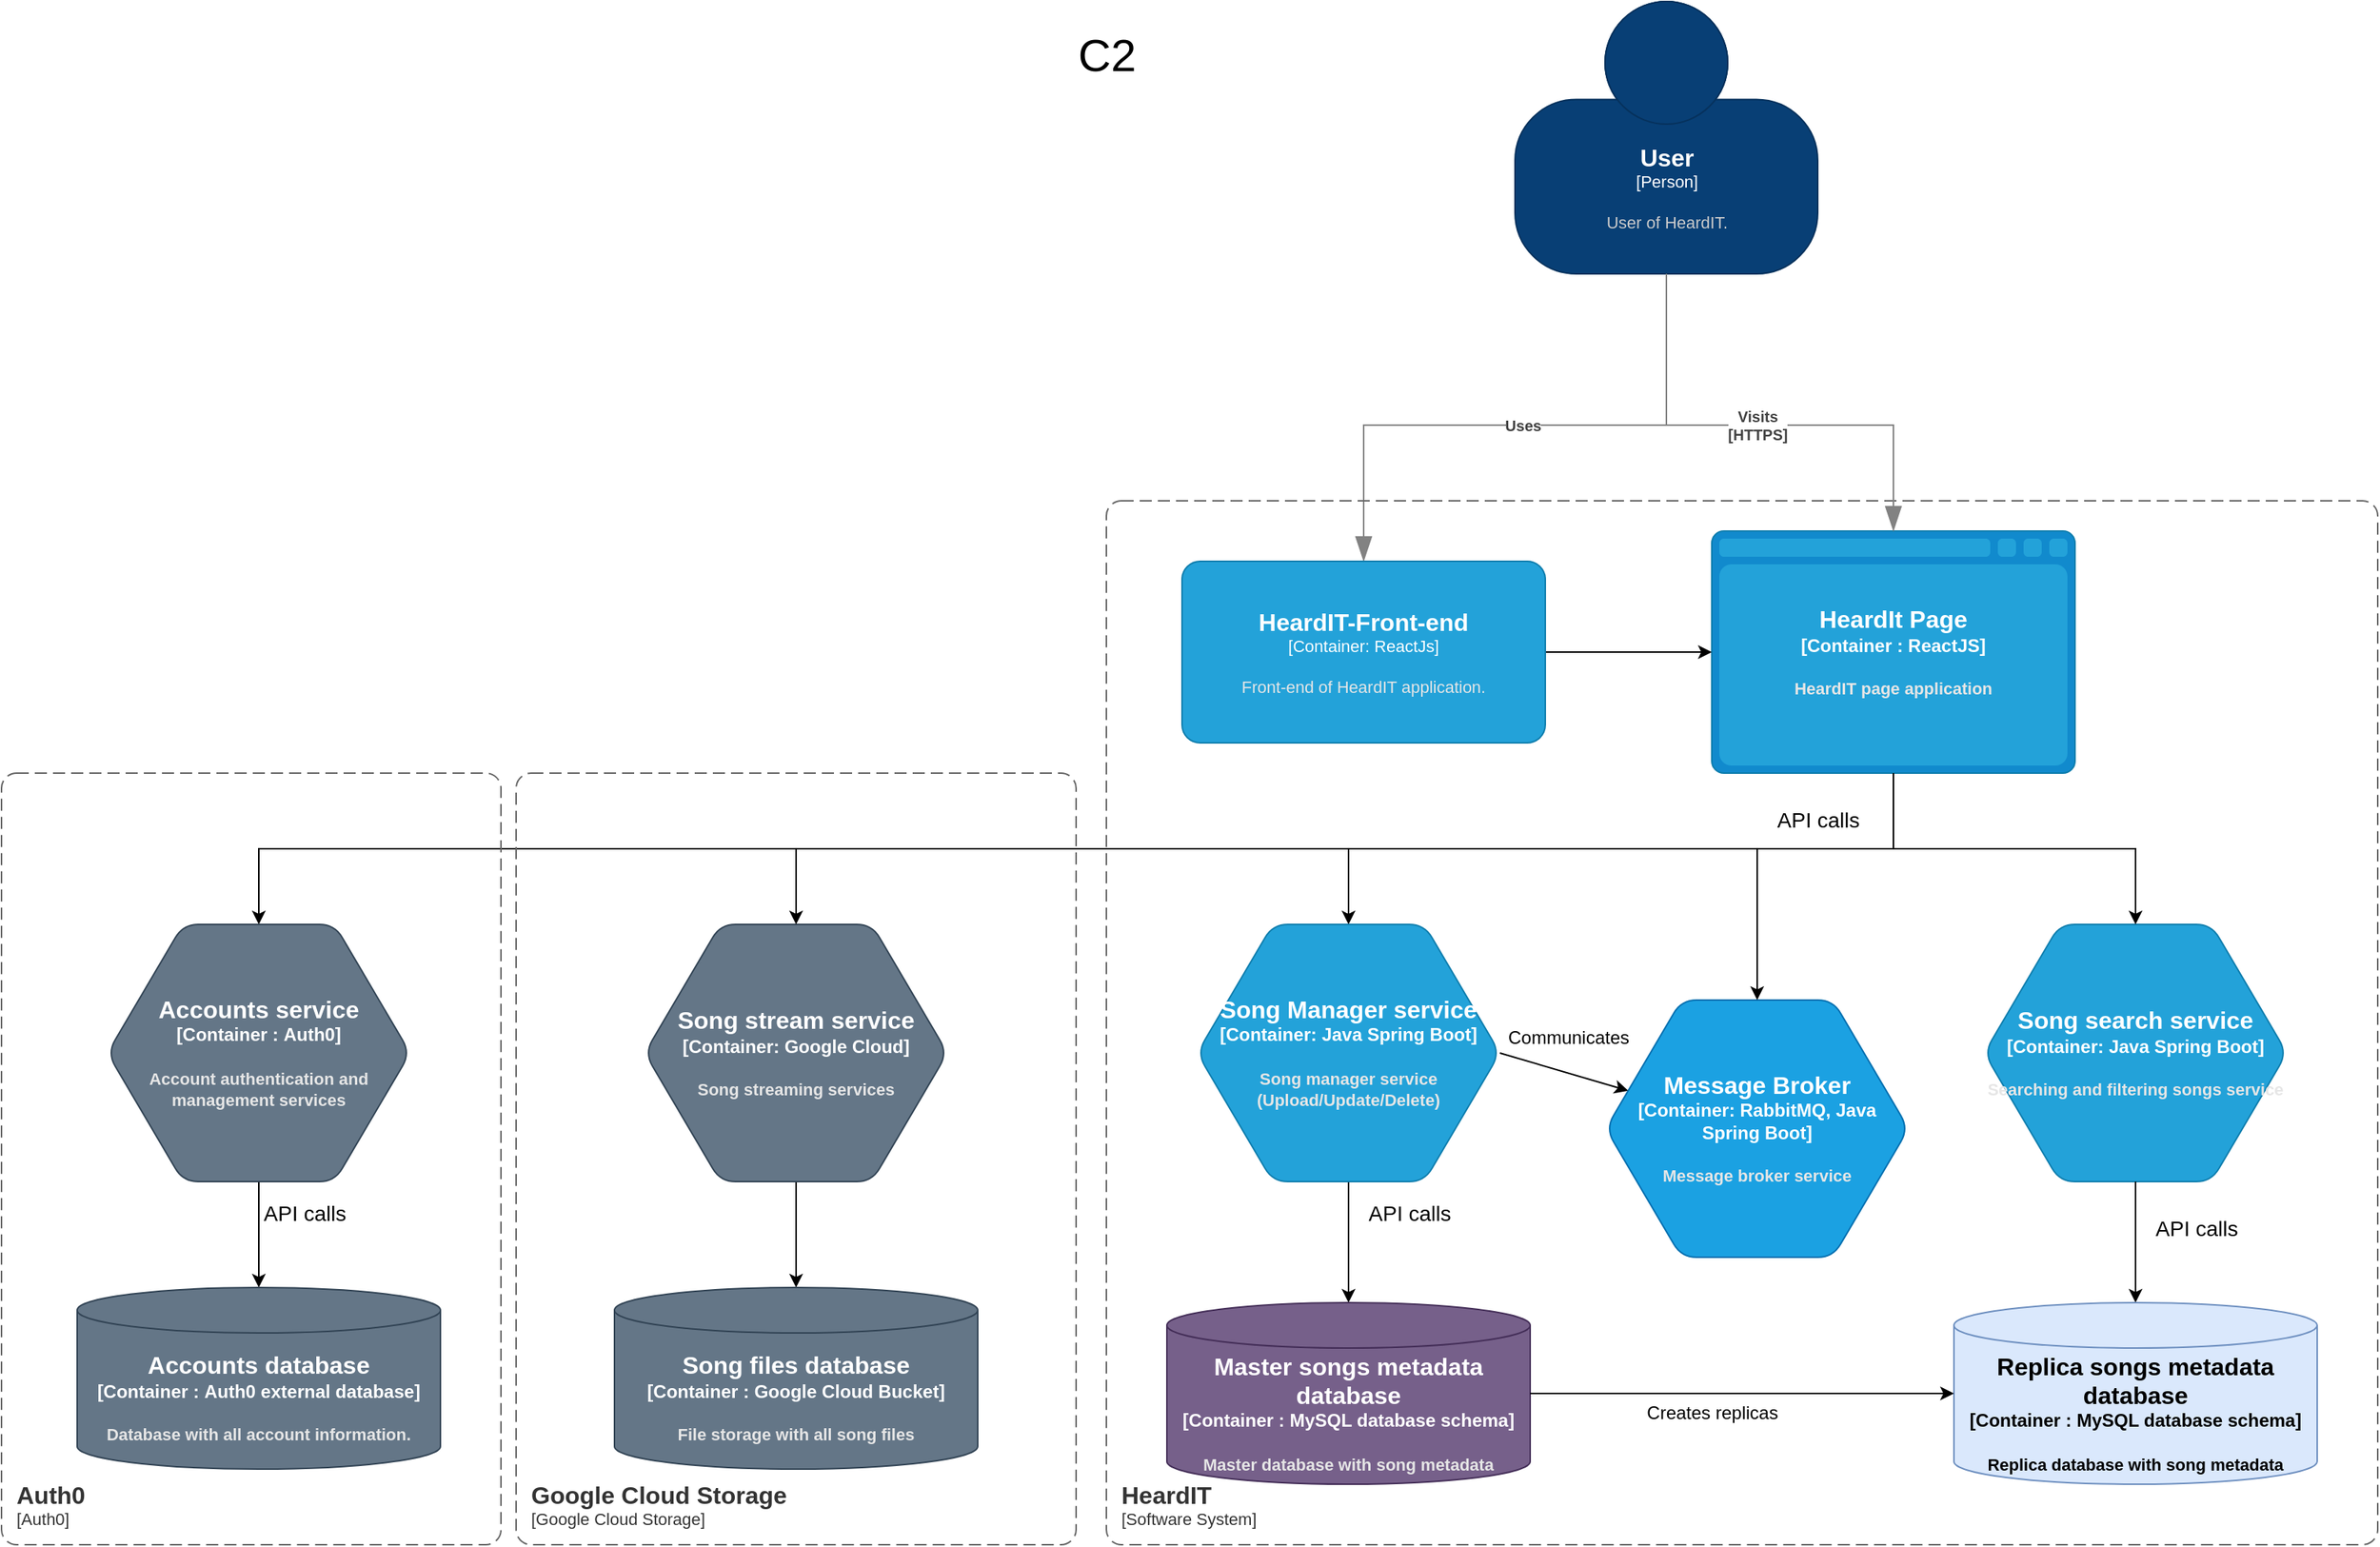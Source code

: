 <mxfile version="24.5.2" type="device">
  <diagram name="Page-1" id="vkiUaAgN14vmALCQk3GM">
    <mxGraphModel dx="2045" dy="1752" grid="1" gridSize="10" guides="1" tooltips="1" connect="1" arrows="1" fold="1" page="1" pageScale="1" pageWidth="850" pageHeight="1100" math="0" shadow="0">
      <root>
        <mxCell id="0" />
        <mxCell id="1" parent="0" />
        <object placeholders="1" c4Name="User" c4Type="Person" c4Description="User of HeardIT." label="&lt;font style=&quot;font-size: 16px&quot;&gt;&lt;b&gt;%c4Name%&lt;/b&gt;&lt;/font&gt;&lt;div&gt;[%c4Type%]&lt;/div&gt;&lt;br&gt;&lt;div&gt;&lt;font style=&quot;font-size: 11px&quot;&gt;&lt;font color=&quot;#cccccc&quot;&gt;%c4Description%&lt;/font&gt;&lt;/div&gt;" id="4bejUpxtR0pQKGuRMTja-1">
          <mxCell style="html=1;fontSize=11;dashed=0;whitespace=wrap;fillColor=#083F75;strokeColor=#06315C;fontColor=#ffffff;shape=mxgraph.c4.person2;align=center;metaEdit=1;points=[[0.5,0,0],[1,0.5,0],[1,0.75,0],[0.75,1,0],[0.5,1,0],[0.25,1,0],[0,0.75,0],[0,0.5,0]];resizable=0;" vertex="1" parent="1">
            <mxGeometry x="370" y="-120" width="200" height="180" as="geometry" />
          </mxCell>
        </object>
        <object placeholders="1" c4Type="Relationship" c4Description="Uses" label="&lt;div style=&quot;text-align: left&quot;&gt;&lt;div style=&quot;text-align: center&quot;&gt;&lt;b&gt;%c4Description%&lt;/b&gt;&lt;/div&gt;" id="4bejUpxtR0pQKGuRMTja-2">
          <mxCell style="endArrow=blockThin;html=1;fontSize=10;fontColor=#404040;strokeWidth=1;endFill=1;strokeColor=#828282;elbow=vertical;metaEdit=1;endSize=14;startSize=14;jumpStyle=arc;jumpSize=16;rounded=0;edgeStyle=orthogonalEdgeStyle;exitX=0.5;exitY=1;exitDx=0;exitDy=0;exitPerimeter=0;entryX=0.5;entryY=0;entryDx=0;entryDy=0;entryPerimeter=0;" edge="1" source="4bejUpxtR0pQKGuRMTja-1" target="4bejUpxtR0pQKGuRMTja-9" parent="1">
            <mxGeometry width="240" relative="1" as="geometry">
              <mxPoint x="210" y="195" as="sourcePoint" />
              <mxPoint x="335" y="200" as="targetPoint" />
              <Array as="points">
                <mxPoint x="470" y="160" />
                <mxPoint x="270" y="160" />
              </Array>
            </mxGeometry>
          </mxCell>
        </object>
        <mxCell id="4bejUpxtR0pQKGuRMTja-3" value="C2" style="text;html=1;align=center;verticalAlign=middle;resizable=0;points=[];autosize=1;strokeColor=none;fillColor=none;fontSize=30;" vertex="1" parent="1">
          <mxGeometry x="70" y="-110" width="60" height="50" as="geometry" />
        </mxCell>
        <object placeholders="1" c4Name="HeardIT" c4Type="SystemScopeBoundary" c4Application="Software System" label="&lt;font style=&quot;font-size: 16px&quot;&gt;&lt;b&gt;&lt;div style=&quot;text-align: left&quot;&gt;%c4Name%&lt;/div&gt;&lt;/b&gt;&lt;/font&gt;&lt;div style=&quot;text-align: left&quot;&gt;[%c4Application%]&lt;/div&gt;" id="4bejUpxtR0pQKGuRMTja-4">
          <mxCell style="rounded=1;fontSize=11;whiteSpace=wrap;html=1;dashed=1;arcSize=20;fillColor=none;strokeColor=#666666;fontColor=#333333;labelBackgroundColor=none;align=left;verticalAlign=bottom;labelBorderColor=none;spacingTop=0;spacing=10;dashPattern=8 4;metaEdit=1;rotatable=0;perimeter=rectanglePerimeter;noLabel=0;labelPadding=0;allowArrows=0;connectable=0;expand=0;recursiveResize=0;editable=1;pointerEvents=0;absoluteArcSize=1;points=[[0.25,0,0],[0.5,0,0],[0.75,0,0],[1,0.25,0],[1,0.5,0],[1,0.75,0],[0.75,1,0],[0.5,1,0],[0.25,1,0],[0,0.75,0],[0,0.5,0],[0,0.25,0]];" vertex="1" parent="1">
            <mxGeometry x="100" y="210" width="840" height="690" as="geometry" />
          </mxCell>
        </object>
        <mxCell id="4bejUpxtR0pQKGuRMTja-5" style="edgeStyle=orthogonalEdgeStyle;rounded=0;orthogonalLoop=1;jettySize=auto;html=1;exitX=0.5;exitY=1;exitDx=0;exitDy=0;exitPerimeter=0;entryX=0.5;entryY=0;entryDx=0;entryDy=0;entryPerimeter=0;fontSize=30;" edge="1" source="4bejUpxtR0pQKGuRMTja-7" target="4bejUpxtR0pQKGuRMTja-11" parent="1">
          <mxGeometry relative="1" as="geometry" />
        </mxCell>
        <mxCell id="4bejUpxtR0pQKGuRMTja-6" style="edgeStyle=orthogonalEdgeStyle;rounded=0;orthogonalLoop=1;jettySize=auto;html=1;exitX=0.5;exitY=1;exitDx=0;exitDy=0;exitPerimeter=0;entryX=0.5;entryY=0;entryDx=0;entryDy=0;entryPerimeter=0;fontSize=30;" edge="1" source="4bejUpxtR0pQKGuRMTja-7" target="4bejUpxtR0pQKGuRMTja-16" parent="1">
          <mxGeometry relative="1" as="geometry" />
        </mxCell>
        <object placeholders="1" c4Type="HeardIt Page" c4Container="Container " c4Technology="ReactJS" c4Description="HeardIT page application" label="&lt;font style=&quot;font-size: 16px&quot;&gt;&lt;b&gt;%c4Type%&lt;/font&gt;&lt;div&gt;[%c4Container%:&amp;nbsp;%c4Technology%]&lt;/div&gt;&lt;br&gt;&lt;div&gt;&lt;font style=&quot;font-size: 11px&quot;&gt;&lt;font color=&quot;#E6E6E6&quot;&gt;%c4Description%&lt;/font&gt;&lt;/div&gt;" id="4bejUpxtR0pQKGuRMTja-7">
          <mxCell style="shape=mxgraph.c4.webBrowserContainer;whiteSpace=wrap;html=1;boundedLbl=1;rounded=0;labelBackgroundColor=none;fillColor=#118ACD;fontSize=12;fontColor=#ffffff;align=center;strokeColor=#0E7DAD;metaEdit=1;points=[[0.5,0,0],[1,0.25,0],[1,0.5,0],[1,0.75,0],[0.5,1,0],[0,0.75,0],[0,0.5,0],[0,0.25,0]];resizable=0;" vertex="1" parent="1">
            <mxGeometry x="500" y="230" width="240" height="160" as="geometry" />
          </mxCell>
        </object>
        <mxCell id="4bejUpxtR0pQKGuRMTja-8" style="edgeStyle=orthogonalEdgeStyle;rounded=0;orthogonalLoop=1;jettySize=auto;html=1;exitX=1;exitY=0.5;exitDx=0;exitDy=0;exitPerimeter=0;fontSize=30;" edge="1" source="4bejUpxtR0pQKGuRMTja-9" target="4bejUpxtR0pQKGuRMTja-7" parent="1">
          <mxGeometry relative="1" as="geometry" />
        </mxCell>
        <object placeholders="1" c4Name="HeardIT-Front-end" c4Type="Container" c4Technology="ReactJs" c4Description="Front-end of HeardIT application." label="&lt;font style=&quot;font-size: 16px&quot;&gt;&lt;b&gt;%c4Name%&lt;/b&gt;&lt;/font&gt;&lt;div&gt;[%c4Type%: %c4Technology%]&lt;/div&gt;&lt;br&gt;&lt;div&gt;&lt;font style=&quot;font-size: 11px&quot;&gt;&lt;font color=&quot;#E6E6E6&quot;&gt;%c4Description%&lt;/font&gt;&lt;/div&gt;" id="4bejUpxtR0pQKGuRMTja-9">
          <mxCell style="rounded=1;whiteSpace=wrap;html=1;fontSize=11;labelBackgroundColor=none;fillColor=#23A2D9;fontColor=#ffffff;align=center;arcSize=10;strokeColor=#0E7DAD;metaEdit=1;resizable=0;points=[[0.25,0,0],[0.5,0,0],[0.75,0,0],[1,0.25,0],[1,0.5,0],[1,0.75,0],[0.75,1,0],[0.5,1,0],[0.25,1,0],[0,0.75,0],[0,0.5,0],[0,0.25,0]];" vertex="1" parent="1">
            <mxGeometry x="150" y="250" width="240" height="120" as="geometry" />
          </mxCell>
        </object>
        <mxCell id="4bejUpxtR0pQKGuRMTja-10" style="edgeStyle=orthogonalEdgeStyle;rounded=0;orthogonalLoop=1;jettySize=auto;html=1;exitX=0.5;exitY=1;exitDx=0;exitDy=0;exitPerimeter=0;entryX=0.5;entryY=0;entryDx=0;entryDy=0;entryPerimeter=0;fontSize=14;" edge="1" source="4bejUpxtR0pQKGuRMTja-11" target="4bejUpxtR0pQKGuRMTja-20" parent="1">
          <mxGeometry relative="1" as="geometry" />
        </mxCell>
        <object placeholders="1" c4Type="Accounts service" c4Container="Container " c4Technology="Auth0" c4Description="Account authentication and management services" label="&lt;font style=&quot;font-size: 16px&quot;&gt;&lt;b&gt;%c4Type%&lt;/font&gt;&lt;div&gt;[%c4Container%:&amp;nbsp;%c4Technology%]&lt;/div&gt;&lt;br&gt;&lt;div&gt;&lt;font style=&quot;font-size: 11px&quot;&gt;&lt;font color=&quot;#E6E6E6&quot;&gt;%c4Description%&lt;/font&gt;&lt;/div&gt;" id="4bejUpxtR0pQKGuRMTja-11">
          <mxCell style="shape=hexagon;size=50;perimeter=hexagonPerimeter2;whiteSpace=wrap;html=1;fixedSize=1;rounded=1;labelBackgroundColor=none;fillColor=#647687;fontSize=12;fontColor=#ffffff;align=center;strokeColor=#314354;metaEdit=1;points=[[0.5,0,0],[1,0.25,0],[1,0.5,0],[1,0.75,0],[0.5,1,0],[0,0.75,0],[0,0.5,0],[0,0.25,0]];resizable=0;" vertex="1" parent="1">
            <mxGeometry x="-560" y="490" width="200" height="170" as="geometry" />
          </mxCell>
        </object>
        <mxCell id="4bejUpxtR0pQKGuRMTja-12" style="edgeStyle=orthogonalEdgeStyle;rounded=0;orthogonalLoop=1;jettySize=auto;html=1;exitX=0.5;exitY=1;exitDx=0;exitDy=0;exitPerimeter=0;entryX=0.5;entryY=0;entryDx=0;entryDy=0;entryPerimeter=0;fontSize=14;" edge="1" source="4bejUpxtR0pQKGuRMTja-13" target="4bejUpxtR0pQKGuRMTja-18" parent="1">
          <mxGeometry relative="1" as="geometry" />
        </mxCell>
        <object placeholders="1" c4Type="Song stream service" c4Container="Container" c4Technology="Google Cloud" c4Description="Song streaming services" label="&lt;font style=&quot;font-size: 16px&quot;&gt;&lt;b&gt;%c4Type%&lt;/font&gt;&lt;div&gt;[%c4Container%:&amp;nbsp;%c4Technology%]&lt;/div&gt;&lt;br&gt;&lt;div&gt;&lt;font style=&quot;font-size: 11px&quot;&gt;&lt;font color=&quot;#E6E6E6&quot;&gt;%c4Description%&lt;/font&gt;&lt;/div&gt;" id="4bejUpxtR0pQKGuRMTja-13">
          <mxCell style="shape=hexagon;size=50;perimeter=hexagonPerimeter2;whiteSpace=wrap;html=1;fixedSize=1;rounded=1;labelBackgroundColor=none;fillColor=#647687;fontSize=12;fontColor=#ffffff;align=center;strokeColor=#314354;metaEdit=1;points=[[0.5,0,0],[1,0.25,0],[1,0.5,0],[1,0.75,0],[0.5,1,0],[0,0.75,0],[0,0.5,0],[0,0.25,0]];resizable=0;" vertex="1" parent="1">
            <mxGeometry x="-205" y="490" width="200" height="170" as="geometry" />
          </mxCell>
        </object>
        <mxCell id="4bejUpxtR0pQKGuRMTja-14" style="edgeStyle=orthogonalEdgeStyle;rounded=0;orthogonalLoop=1;jettySize=auto;html=1;exitX=0.5;exitY=1;exitDx=0;exitDy=0;exitPerimeter=0;entryX=0.5;entryY=0;entryDx=0;entryDy=0;entryPerimeter=0;fontSize=14;" edge="1" source="4bejUpxtR0pQKGuRMTja-16" target="4bejUpxtR0pQKGuRMTja-19" parent="1">
          <mxGeometry relative="1" as="geometry" />
        </mxCell>
        <mxCell id="4bejUpxtR0pQKGuRMTja-33" style="rounded=0;orthogonalLoop=1;jettySize=auto;html=1;strokeColor=default;jumpStyle=none;exitX=1;exitY=0.5;exitDx=0;exitDy=0;exitPerimeter=0;startArrow=none;startFill=0;" edge="1" parent="1" source="4bejUpxtR0pQKGuRMTja-16" target="4bejUpxtR0pQKGuRMTja-31">
          <mxGeometry relative="1" as="geometry" />
        </mxCell>
        <object placeholders="1" c4Type="Song Manager service" c4Container="Container" c4Technology="Java Spring Boot" c4Description="Song manager service (Upload/Update/Delete)" label="&lt;font style=&quot;font-size: 16px&quot;&gt;&lt;b&gt;%c4Type%&lt;/font&gt;&lt;div&gt;[%c4Container%:&amp;nbsp;%c4Technology%]&lt;/div&gt;&lt;br&gt;&lt;div&gt;&lt;font style=&quot;font-size: 11px&quot;&gt;&lt;font color=&quot;#E6E6E6&quot;&gt;%c4Description%&lt;/font&gt;&lt;/div&gt;" id="4bejUpxtR0pQKGuRMTja-16">
          <mxCell style="shape=hexagon;size=50;perimeter=hexagonPerimeter2;whiteSpace=wrap;html=1;fixedSize=1;rounded=1;labelBackgroundColor=none;fillColor=#23A2D9;fontSize=12;fontColor=#ffffff;align=center;strokeColor=#0E7DAD;metaEdit=1;points=[[0.5,0,0],[1,0.25,0],[1,0.5,0],[1,0.75,0],[0.5,1,0],[0,0.75,0],[0,0.5,0],[0,0.25,0]];resizable=0;" vertex="1" parent="1">
            <mxGeometry x="160" y="490" width="200" height="170" as="geometry" />
          </mxCell>
        </object>
        <mxCell id="4bejUpxtR0pQKGuRMTja-17" value="&lt;font style=&quot;font-size: 14px;&quot;&gt;API calls&lt;/font&gt;" style="text;html=1;align=center;verticalAlign=middle;resizable=0;points=[];autosize=1;strokeColor=none;fillColor=none;fontSize=30;" vertex="1" parent="1">
          <mxGeometry x="530" y="390" width="80" height="50" as="geometry" />
        </mxCell>
        <object placeholders="1" c4Type="Song files database" c4Container="Container " c4Technology="Google Cloud Bucket" c4Description="File storage with all song files" label="&lt;font style=&quot;font-size: 16px&quot;&gt;&lt;b&gt;%c4Type%&lt;/font&gt;&lt;div&gt;[%c4Container%:&amp;nbsp;%c4Technology%]&lt;/div&gt;&lt;br&gt;&lt;div&gt;&lt;font style=&quot;font-size: 11px&quot;&gt;&lt;font color=&quot;#E6E6E6&quot;&gt;%c4Description%&lt;/font&gt;&lt;/div&gt;" id="4bejUpxtR0pQKGuRMTja-18">
          <mxCell style="shape=cylinder3;size=15;whiteSpace=wrap;html=1;boundedLbl=1;rounded=0;labelBackgroundColor=none;fillColor=#647687;fontSize=12;fontColor=#ffffff;align=center;strokeColor=#314354;metaEdit=1;points=[[0.5,0,0],[1,0.25,0],[1,0.5,0],[1,0.75,0],[0.5,1,0],[0,0.75,0],[0,0.5,0],[0,0.25,0]];resizable=0;" vertex="1" parent="1">
            <mxGeometry x="-225" y="730" width="240" height="120" as="geometry" />
          </mxCell>
        </object>
        <object placeholders="1" c4Type="Master songs metadata database" c4Container="Container " c4Technology="MySQL database schema" c4Description="Master database with song metadata" label="&lt;font style=&quot;font-size: 16px&quot;&gt;&lt;b&gt;%c4Type%&lt;/font&gt;&lt;div&gt;[%c4Container%:&amp;nbsp;%c4Technology%]&lt;/div&gt;&lt;br&gt;&lt;div&gt;&lt;font style=&quot;font-size: 11px&quot;&gt;&lt;font color=&quot;#E6E6E6&quot;&gt;%c4Description%&lt;/font&gt;&lt;/div&gt;" id="4bejUpxtR0pQKGuRMTja-19">
          <mxCell style="shape=cylinder3;size=15;whiteSpace=wrap;html=1;boundedLbl=1;rounded=0;labelBackgroundColor=none;fillColor=#76608a;fontSize=12;align=center;strokeColor=#432D57;metaEdit=1;points=[[0.5,0,0],[1,0.25,0],[1,0.5,0],[1,0.75,0],[0.5,1,0],[0,0.75,0],[0,0.5,0],[0,0.25,0]];resizable=0;fontColor=#ffffff;" vertex="1" parent="1">
            <mxGeometry x="140" y="740" width="240" height="120" as="geometry" />
          </mxCell>
        </object>
        <object placeholders="1" c4Type="Accounts database" c4Container="Container " c4Technology="Auth0 external database" c4Description="Database with all account information." label="&lt;font style=&quot;font-size: 16px&quot;&gt;&lt;b&gt;%c4Type%&lt;/font&gt;&lt;div&gt;[%c4Container%:&amp;nbsp;%c4Technology%]&lt;/div&gt;&lt;br&gt;&lt;div&gt;&lt;font style=&quot;font-size: 11px&quot;&gt;&lt;font color=&quot;#E6E6E6&quot;&gt;%c4Description%&lt;/font&gt;&lt;/div&gt;" id="4bejUpxtR0pQKGuRMTja-20">
          <mxCell style="shape=cylinder3;size=15;whiteSpace=wrap;html=1;boundedLbl=1;rounded=0;labelBackgroundColor=none;fillColor=#647687;fontSize=12;fontColor=#ffffff;align=center;strokeColor=#314354;metaEdit=1;points=[[0.5,0,0],[1,0.25,0],[1,0.5,0],[1,0.75,0],[0.5,1,0],[0,0.75,0],[0,0.5,0],[0,0.25,0]];resizable=0;" vertex="1" parent="1">
            <mxGeometry x="-580" y="730" width="240" height="120" as="geometry" />
          </mxCell>
        </object>
        <mxCell id="4bejUpxtR0pQKGuRMTja-21" value="&lt;font style=&quot;font-size: 14px;&quot;&gt;API calls&lt;/font&gt;" style="text;html=1;align=center;verticalAlign=middle;resizable=0;points=[];autosize=1;strokeColor=none;fillColor=none;fontSize=30;" vertex="1" parent="1">
          <mxGeometry x="260" y="650" width="80" height="50" as="geometry" />
        </mxCell>
        <mxCell id="4bejUpxtR0pQKGuRMTja-22" value="&lt;font style=&quot;font-size: 14px;&quot;&gt;API calls&lt;/font&gt;" style="text;html=1;align=center;verticalAlign=middle;resizable=0;points=[];autosize=1;strokeColor=none;fillColor=none;fontSize=30;" vertex="1" parent="1">
          <mxGeometry x="780" y="660" width="80" height="50" as="geometry" />
        </mxCell>
        <mxCell id="4bejUpxtR0pQKGuRMTja-23" value="&lt;font style=&quot;font-size: 14px;&quot;&gt;API calls&lt;/font&gt;" style="text;html=1;align=center;verticalAlign=middle;resizable=0;points=[];autosize=1;strokeColor=none;fillColor=none;fontSize=30;" vertex="1" parent="1">
          <mxGeometry x="-470" y="650" width="80" height="50" as="geometry" />
        </mxCell>
        <object placeholders="1" c4Type="Relationship" c4Description="Visits&#xa;[HTTPS]" label="&lt;div style=&quot;text-align: left&quot;&gt;&lt;div style=&quot;text-align: center&quot;&gt;&lt;b&gt;%c4Description%&lt;/b&gt;&lt;/div&gt;" id="4bejUpxtR0pQKGuRMTja-24">
          <mxCell style="endArrow=blockThin;html=1;fontSize=10;fontColor=#404040;strokeWidth=1;endFill=1;strokeColor=#828282;elbow=vertical;metaEdit=1;endSize=14;startSize=14;jumpStyle=arc;jumpSize=16;rounded=0;edgeStyle=orthogonalEdgeStyle;exitX=0.5;exitY=1;exitDx=0;exitDy=0;exitPerimeter=0;entryX=0.5;entryY=0;entryDx=0;entryDy=0;entryPerimeter=0;" edge="1" source="4bejUpxtR0pQKGuRMTja-1" target="4bejUpxtR0pQKGuRMTja-7" parent="1">
            <mxGeometry width="240" relative="1" as="geometry">
              <mxPoint x="-10" y="80" as="sourcePoint" />
              <mxPoint x="690" y="170" as="targetPoint" />
              <Array as="points">
                <mxPoint x="470" y="160" />
                <mxPoint x="620" y="160" />
              </Array>
            </mxGeometry>
          </mxCell>
        </object>
        <object placeholders="1" c4Type="Song search service" c4Container="Container" c4Technology="Java Spring Boot" c4Description="Searching and filtering songs service " label="&lt;font style=&quot;font-size: 16px&quot;&gt;&lt;b&gt;%c4Type%&lt;/font&gt;&lt;div&gt;[%c4Container%:&amp;nbsp;%c4Technology%]&lt;/div&gt;&lt;br&gt;&lt;div&gt;&lt;font style=&quot;font-size: 11px&quot;&gt;&lt;font color=&quot;#E6E6E6&quot;&gt;%c4Description%&lt;/font&gt;&lt;/div&gt;" id="4bejUpxtR0pQKGuRMTja-25">
          <mxCell style="shape=hexagon;size=50;perimeter=hexagonPerimeter2;whiteSpace=wrap;html=1;fixedSize=1;rounded=1;labelBackgroundColor=none;fillColor=#23A2D9;fontSize=12;fontColor=#ffffff;align=center;strokeColor=#0E7DAD;metaEdit=1;points=[[0.5,0,0],[1,0.25,0],[1,0.5,0],[1,0.75,0],[0.5,1,0],[0,0.75,0],[0,0.5,0],[0,0.25,0]];resizable=0;" vertex="1" parent="1">
            <mxGeometry x="680" y="490" width="200" height="170" as="geometry" />
          </mxCell>
        </object>
        <mxCell id="4bejUpxtR0pQKGuRMTja-26" style="edgeStyle=orthogonalEdgeStyle;rounded=0;orthogonalLoop=1;jettySize=auto;html=1;exitX=0.5;exitY=1;exitDx=0;exitDy=0;exitPerimeter=0;entryX=0.5;entryY=0;entryDx=0;entryDy=0;entryPerimeter=0;" edge="1" source="4bejUpxtR0pQKGuRMTja-25" target="4bejUpxtR0pQKGuRMTja-32" parent="1">
          <mxGeometry relative="1" as="geometry">
            <mxPoint x="710" y="740" as="targetPoint" />
          </mxGeometry>
        </mxCell>
        <mxCell id="4bejUpxtR0pQKGuRMTja-27" style="edgeStyle=orthogonalEdgeStyle;rounded=0;orthogonalLoop=1;jettySize=auto;html=1;exitX=0.5;exitY=1;exitDx=0;exitDy=0;exitPerimeter=0;entryX=0.5;entryY=0;entryDx=0;entryDy=0;entryPerimeter=0;" edge="1" source="4bejUpxtR0pQKGuRMTja-7" target="4bejUpxtR0pQKGuRMTja-25" parent="1">
          <mxGeometry relative="1" as="geometry" />
        </mxCell>
        <object placeholders="1" c4Name="Google Cloud Storage" c4Type="External" c4Application="Google Cloud Storage" label="&lt;font style=&quot;font-size: 16px&quot;&gt;&lt;b&gt;&lt;div style=&quot;text-align: left&quot;&gt;%c4Name%&lt;/div&gt;&lt;/b&gt;&lt;/font&gt;&lt;div style=&quot;text-align: left&quot;&gt;[%c4Application%]&lt;/div&gt;" id="4bejUpxtR0pQKGuRMTja-28">
          <mxCell style="rounded=1;fontSize=11;whiteSpace=wrap;html=1;dashed=1;arcSize=20;fillColor=none;strokeColor=#666666;fontColor=#333333;labelBackgroundColor=none;align=left;verticalAlign=bottom;labelBorderColor=none;spacingTop=0;spacing=10;dashPattern=8 4;metaEdit=1;rotatable=0;perimeter=rectanglePerimeter;noLabel=0;labelPadding=0;allowArrows=0;connectable=0;expand=0;recursiveResize=0;editable=1;pointerEvents=0;absoluteArcSize=1;points=[[0.25,0,0],[0.5,0,0],[0.75,0,0],[1,0.25,0],[1,0.5,0],[1,0.75,0],[0.75,1,0],[0.5,1,0],[0.25,1,0],[0,0.75,0],[0,0.5,0],[0,0.25,0]];" vertex="1" parent="1">
            <mxGeometry x="-290" y="390" width="370" height="510" as="geometry" />
          </mxCell>
        </object>
        <object placeholders="1" c4Name="Auth0" c4Type="External" c4Application="Auth0" label="&lt;font style=&quot;font-size: 16px&quot;&gt;&lt;b&gt;&lt;div style=&quot;text-align: left&quot;&gt;%c4Name%&lt;/div&gt;&lt;/b&gt;&lt;/font&gt;&lt;div style=&quot;text-align: left&quot;&gt;[%c4Application%]&lt;/div&gt;" id="4bejUpxtR0pQKGuRMTja-29">
          <mxCell style="rounded=1;fontSize=11;whiteSpace=wrap;html=1;dashed=1;arcSize=20;fillColor=none;strokeColor=#666666;fontColor=#333333;labelBackgroundColor=none;align=left;verticalAlign=bottom;labelBorderColor=none;spacingTop=0;spacing=10;dashPattern=8 4;metaEdit=1;rotatable=0;perimeter=rectanglePerimeter;noLabel=0;labelPadding=0;allowArrows=0;connectable=0;expand=0;recursiveResize=0;editable=1;pointerEvents=0;absoluteArcSize=1;points=[[0.25,0,0],[0.5,0,0],[0.75,0,0],[1,0.25,0],[1,0.5,0],[1,0.75,0],[0.75,1,0],[0.5,1,0],[0.25,1,0],[0,0.75,0],[0,0.5,0],[0,0.25,0]];" vertex="1" parent="1">
            <mxGeometry x="-630" y="390" width="330" height="510" as="geometry" />
          </mxCell>
        </object>
        <mxCell id="4bejUpxtR0pQKGuRMTja-30" style="edgeStyle=orthogonalEdgeStyle;rounded=0;orthogonalLoop=1;jettySize=auto;html=1;exitX=0.5;exitY=1;exitDx=0;exitDy=0;exitPerimeter=0;entryX=0.5;entryY=0;entryDx=0;entryDy=0;entryPerimeter=0;" edge="1" source="4bejUpxtR0pQKGuRMTja-7" target="4bejUpxtR0pQKGuRMTja-13" parent="1">
          <mxGeometry relative="1" as="geometry" />
        </mxCell>
        <object placeholders="1" c4Type="Message Broker" c4Container="Container" c4Technology="RabbitMQ, Java Spring Boot" c4Description="Message broker service" label="&lt;font style=&quot;font-size: 16px&quot;&gt;&lt;b&gt;%c4Type%&lt;/font&gt;&lt;div&gt;[%c4Container%:&amp;nbsp;%c4Technology%]&lt;/div&gt;&lt;br&gt;&lt;div&gt;&lt;font style=&quot;font-size: 11px&quot;&gt;&lt;font color=&quot;#E6E6E6&quot;&gt;%c4Description%&lt;/font&gt;&lt;/div&gt;" id="4bejUpxtR0pQKGuRMTja-31">
          <mxCell style="shape=hexagon;size=50;perimeter=hexagonPerimeter2;whiteSpace=wrap;html=1;fixedSize=1;rounded=1;labelBackgroundColor=none;fontSize=12;align=center;metaEdit=1;points=[[0.5,0,0],[1,0.25,0],[1,0.5,0],[1,0.75,0],[0.5,1,0],[0,0.75,0],[0,0.5,0],[0,0.25,0]];resizable=0;fillColor=#1ba1e2;strokeColor=#006EAF;fontColor=#ffffff;" vertex="1" parent="1">
            <mxGeometry x="430" y="540" width="200" height="170" as="geometry" />
          </mxCell>
        </object>
        <object placeholders="1" c4Type="Replica songs metadata database" c4Container="Container " c4Technology="MySQL database schema" c4Description="Replica database with song metadata" label="&lt;font style=&quot;font-size: 16px&quot;&gt;&lt;b&gt;%c4Type%&lt;/b&gt;&lt;/font&gt;&lt;div&gt;&lt;b&gt;[%c4Container%:&amp;nbsp;%c4Technology%]&lt;/b&gt;&lt;/div&gt;&lt;b&gt;&lt;br&gt;&lt;div&gt;&lt;font style=&quot;font-size: 11px&quot;&gt;&lt;font&gt;%c4Description%&lt;/font&gt;&lt;/font&gt;&lt;/div&gt;&lt;/b&gt;" id="4bejUpxtR0pQKGuRMTja-32">
          <mxCell style="shape=cylinder3;size=15;whiteSpace=wrap;html=1;boundedLbl=1;rounded=0;labelBackgroundColor=none;fontSize=12;align=center;metaEdit=1;points=[[0.5,0,0],[1,0.25,0],[1,0.5,0],[1,0.75,0],[0.5,1,0],[0,0.75,0],[0,0.5,0],[0,0.25,0]];resizable=0;fillColor=#DAE8FC;strokeColor=#6c8ebf;fontColor=default;" vertex="1" parent="1">
            <mxGeometry x="660" y="740" width="240" height="120" as="geometry" />
          </mxCell>
        </object>
        <mxCell id="4bejUpxtR0pQKGuRMTja-35" style="edgeStyle=orthogonalEdgeStyle;rounded=0;orthogonalLoop=1;jettySize=auto;html=1;exitX=0.5;exitY=1;exitDx=0;exitDy=0;exitPerimeter=0;entryX=0.5;entryY=0;entryDx=0;entryDy=0;entryPerimeter=0;" edge="1" parent="1" source="4bejUpxtR0pQKGuRMTja-7" target="4bejUpxtR0pQKGuRMTja-31">
          <mxGeometry relative="1" as="geometry">
            <Array as="points">
              <mxPoint x="620" y="440" />
              <mxPoint x="530" y="440" />
            </Array>
          </mxGeometry>
        </mxCell>
        <mxCell id="4bejUpxtR0pQKGuRMTja-36" style="edgeStyle=orthogonalEdgeStyle;rounded=0;orthogonalLoop=1;jettySize=auto;html=1;exitX=1;exitY=0.5;exitDx=0;exitDy=0;exitPerimeter=0;entryX=0;entryY=0.5;entryDx=0;entryDy=0;entryPerimeter=0;" edge="1" parent="1" source="4bejUpxtR0pQKGuRMTja-19" target="4bejUpxtR0pQKGuRMTja-32">
          <mxGeometry relative="1" as="geometry" />
        </mxCell>
        <mxCell id="4bejUpxtR0pQKGuRMTja-37" value="Creates replicas" style="text;html=1;align=center;verticalAlign=middle;resizable=0;points=[];autosize=1;strokeColor=none;fillColor=none;" vertex="1" parent="1">
          <mxGeometry x="445" y="798" width="110" height="30" as="geometry" />
        </mxCell>
        <mxCell id="4bejUpxtR0pQKGuRMTja-38" value="Communicates" style="text;html=1;align=center;verticalAlign=middle;resizable=0;points=[];autosize=1;strokeColor=none;fillColor=none;rounded=0;rotation=0;" vertex="1" parent="1">
          <mxGeometry x="350" y="550" width="110" height="30" as="geometry" />
        </mxCell>
      </root>
    </mxGraphModel>
  </diagram>
</mxfile>
